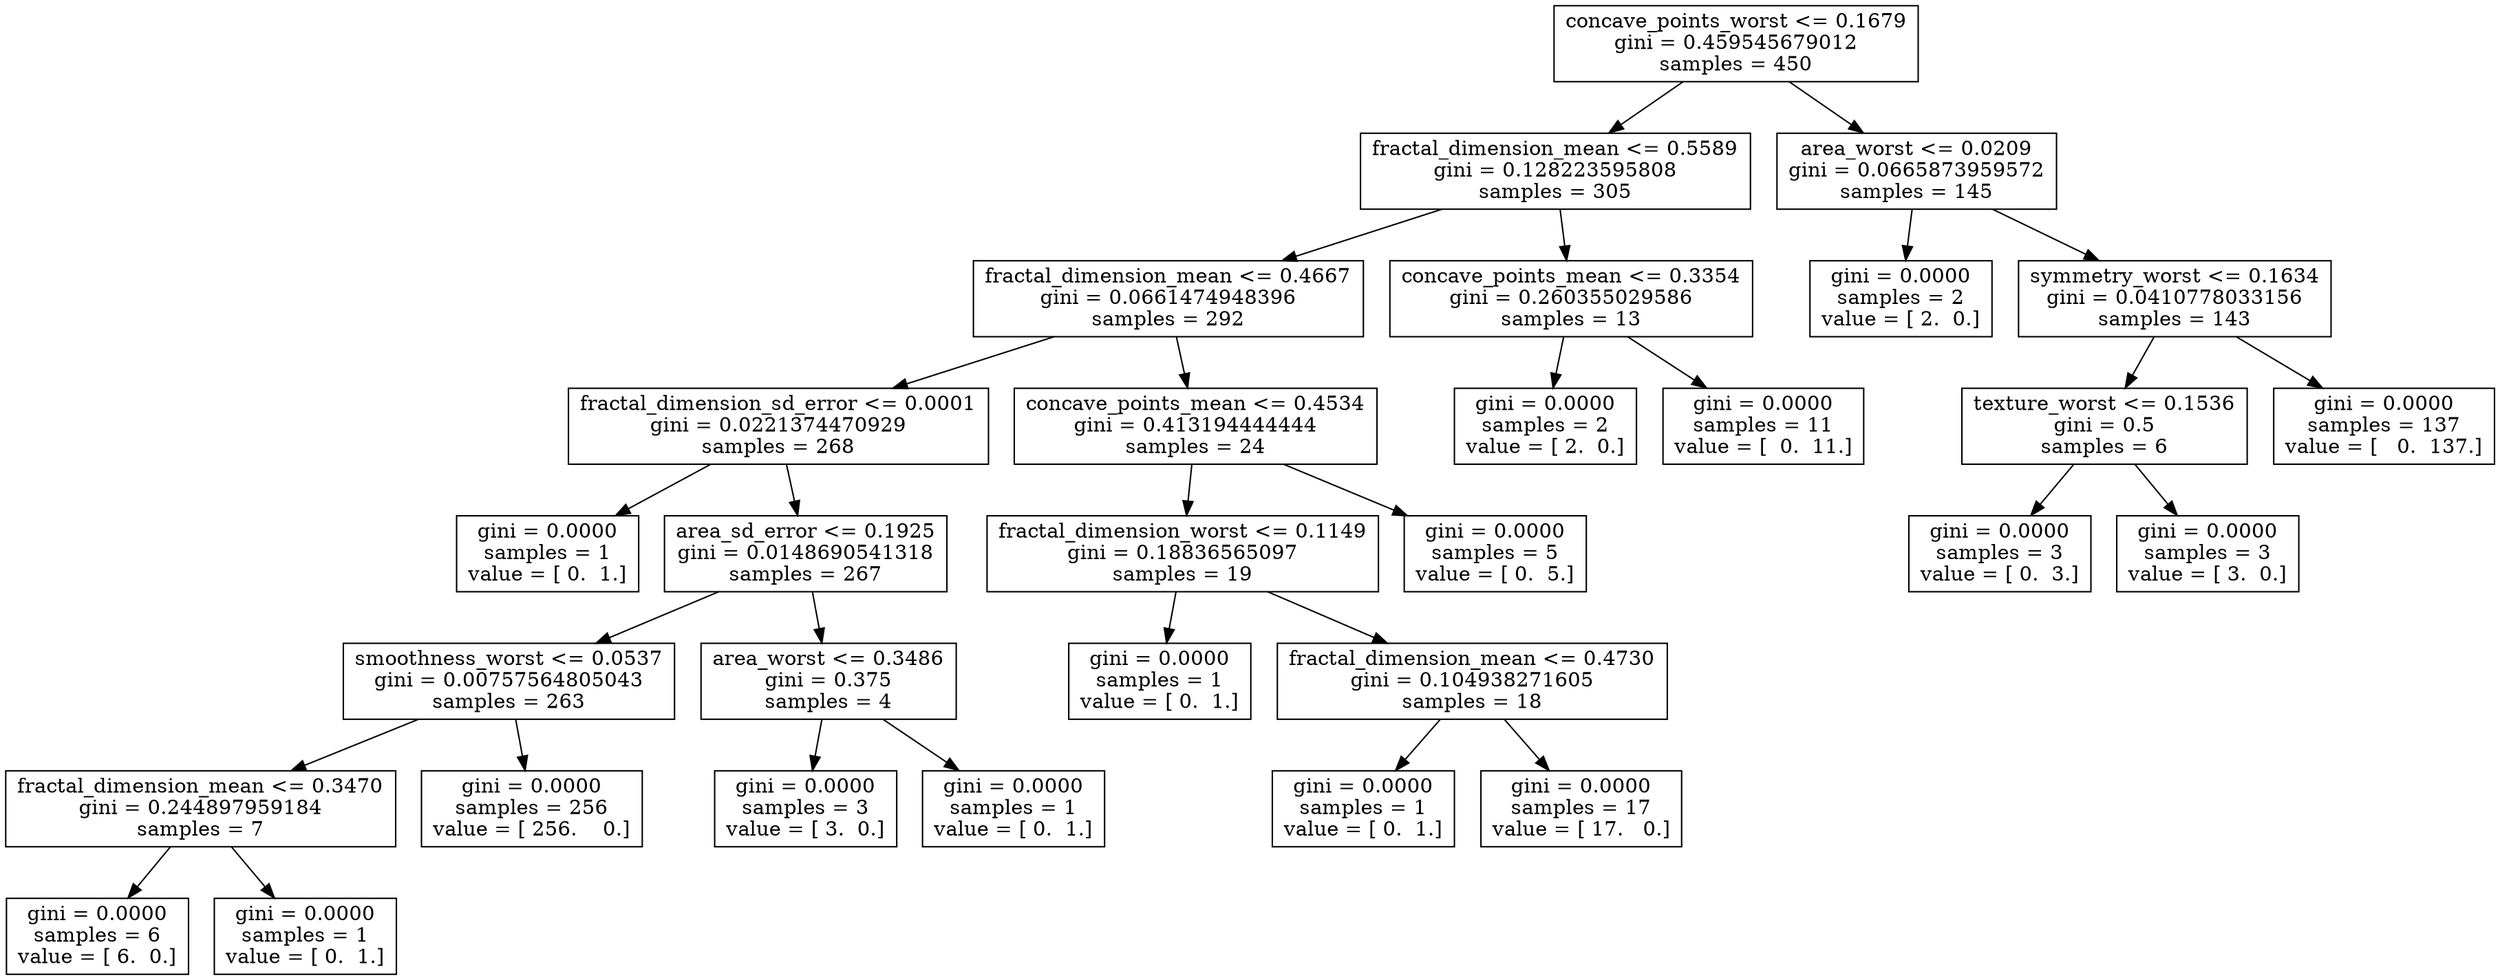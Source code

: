 digraph Tree {
0 [label="concave_points_worst <= 0.1679\ngini = 0.459545679012\nsamples = 450", shape="box"] ;
1 [label="fractal_dimension_mean <= 0.5589\ngini = 0.128223595808\nsamples = 305", shape="box"] ;
0 -> 1 ;
2 [label="fractal_dimension_mean <= 0.4667\ngini = 0.0661474948396\nsamples = 292", shape="box"] ;
1 -> 2 ;
3 [label="fractal_dimension_sd_error <= 0.0001\ngini = 0.0221374470929\nsamples = 268", shape="box"] ;
2 -> 3 ;
4 [label="gini = 0.0000\nsamples = 1\nvalue = [ 0.  1.]", shape="box"] ;
3 -> 4 ;
5 [label="area_sd_error <= 0.1925\ngini = 0.0148690541318\nsamples = 267", shape="box"] ;
3 -> 5 ;
6 [label="smoothness_worst <= 0.0537\ngini = 0.00757564805043\nsamples = 263", shape="box"] ;
5 -> 6 ;
7 [label="fractal_dimension_mean <= 0.3470\ngini = 0.244897959184\nsamples = 7", shape="box"] ;
6 -> 7 ;
8 [label="gini = 0.0000\nsamples = 6\nvalue = [ 6.  0.]", shape="box"] ;
7 -> 8 ;
9 [label="gini = 0.0000\nsamples = 1\nvalue = [ 0.  1.]", shape="box"] ;
7 -> 9 ;
10 [label="gini = 0.0000\nsamples = 256\nvalue = [ 256.    0.]", shape="box"] ;
6 -> 10 ;
11 [label="area_worst <= 0.3486\ngini = 0.375\nsamples = 4", shape="box"] ;
5 -> 11 ;
12 [label="gini = 0.0000\nsamples = 3\nvalue = [ 3.  0.]", shape="box"] ;
11 -> 12 ;
13 [label="gini = 0.0000\nsamples = 1\nvalue = [ 0.  1.]", shape="box"] ;
11 -> 13 ;
14 [label="concave_points_mean <= 0.4534\ngini = 0.413194444444\nsamples = 24", shape="box"] ;
2 -> 14 ;
15 [label="fractal_dimension_worst <= 0.1149\ngini = 0.18836565097\nsamples = 19", shape="box"] ;
14 -> 15 ;
16 [label="gini = 0.0000\nsamples = 1\nvalue = [ 0.  1.]", shape="box"] ;
15 -> 16 ;
17 [label="fractal_dimension_mean <= 0.4730\ngini = 0.104938271605\nsamples = 18", shape="box"] ;
15 -> 17 ;
18 [label="gini = 0.0000\nsamples = 1\nvalue = [ 0.  1.]", shape="box"] ;
17 -> 18 ;
19 [label="gini = 0.0000\nsamples = 17\nvalue = [ 17.   0.]", shape="box"] ;
17 -> 19 ;
20 [label="gini = 0.0000\nsamples = 5\nvalue = [ 0.  5.]", shape="box"] ;
14 -> 20 ;
21 [label="concave_points_mean <= 0.3354\ngini = 0.260355029586\nsamples = 13", shape="box"] ;
1 -> 21 ;
22 [label="gini = 0.0000\nsamples = 2\nvalue = [ 2.  0.]", shape="box"] ;
21 -> 22 ;
23 [label="gini = 0.0000\nsamples = 11\nvalue = [  0.  11.]", shape="box"] ;
21 -> 23 ;
24 [label="area_worst <= 0.0209\ngini = 0.0665873959572\nsamples = 145", shape="box"] ;
0 -> 24 ;
25 [label="gini = 0.0000\nsamples = 2\nvalue = [ 2.  0.]", shape="box"] ;
24 -> 25 ;
26 [label="symmetry_worst <= 0.1634\ngini = 0.0410778033156\nsamples = 143", shape="box"] ;
24 -> 26 ;
27 [label="texture_worst <= 0.1536\ngini = 0.5\nsamples = 6", shape="box"] ;
26 -> 27 ;
28 [label="gini = 0.0000\nsamples = 3\nvalue = [ 0.  3.]", shape="box"] ;
27 -> 28 ;
29 [label="gini = 0.0000\nsamples = 3\nvalue = [ 3.  0.]", shape="box"] ;
27 -> 29 ;
30 [label="gini = 0.0000\nsamples = 137\nvalue = [   0.  137.]", shape="box"] ;
26 -> 30 ;
}